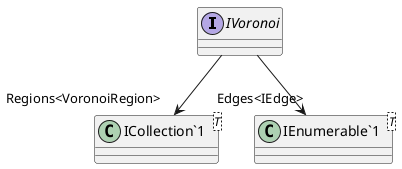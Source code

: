 @startuml
interface IVoronoi {
}
class "ICollection`1"<T> {
}
class "IEnumerable`1"<T> {
}
IVoronoi --> "Regions<VoronoiRegion>" "ICollection`1"
IVoronoi --> "Edges<IEdge>" "IEnumerable`1"
@enduml
